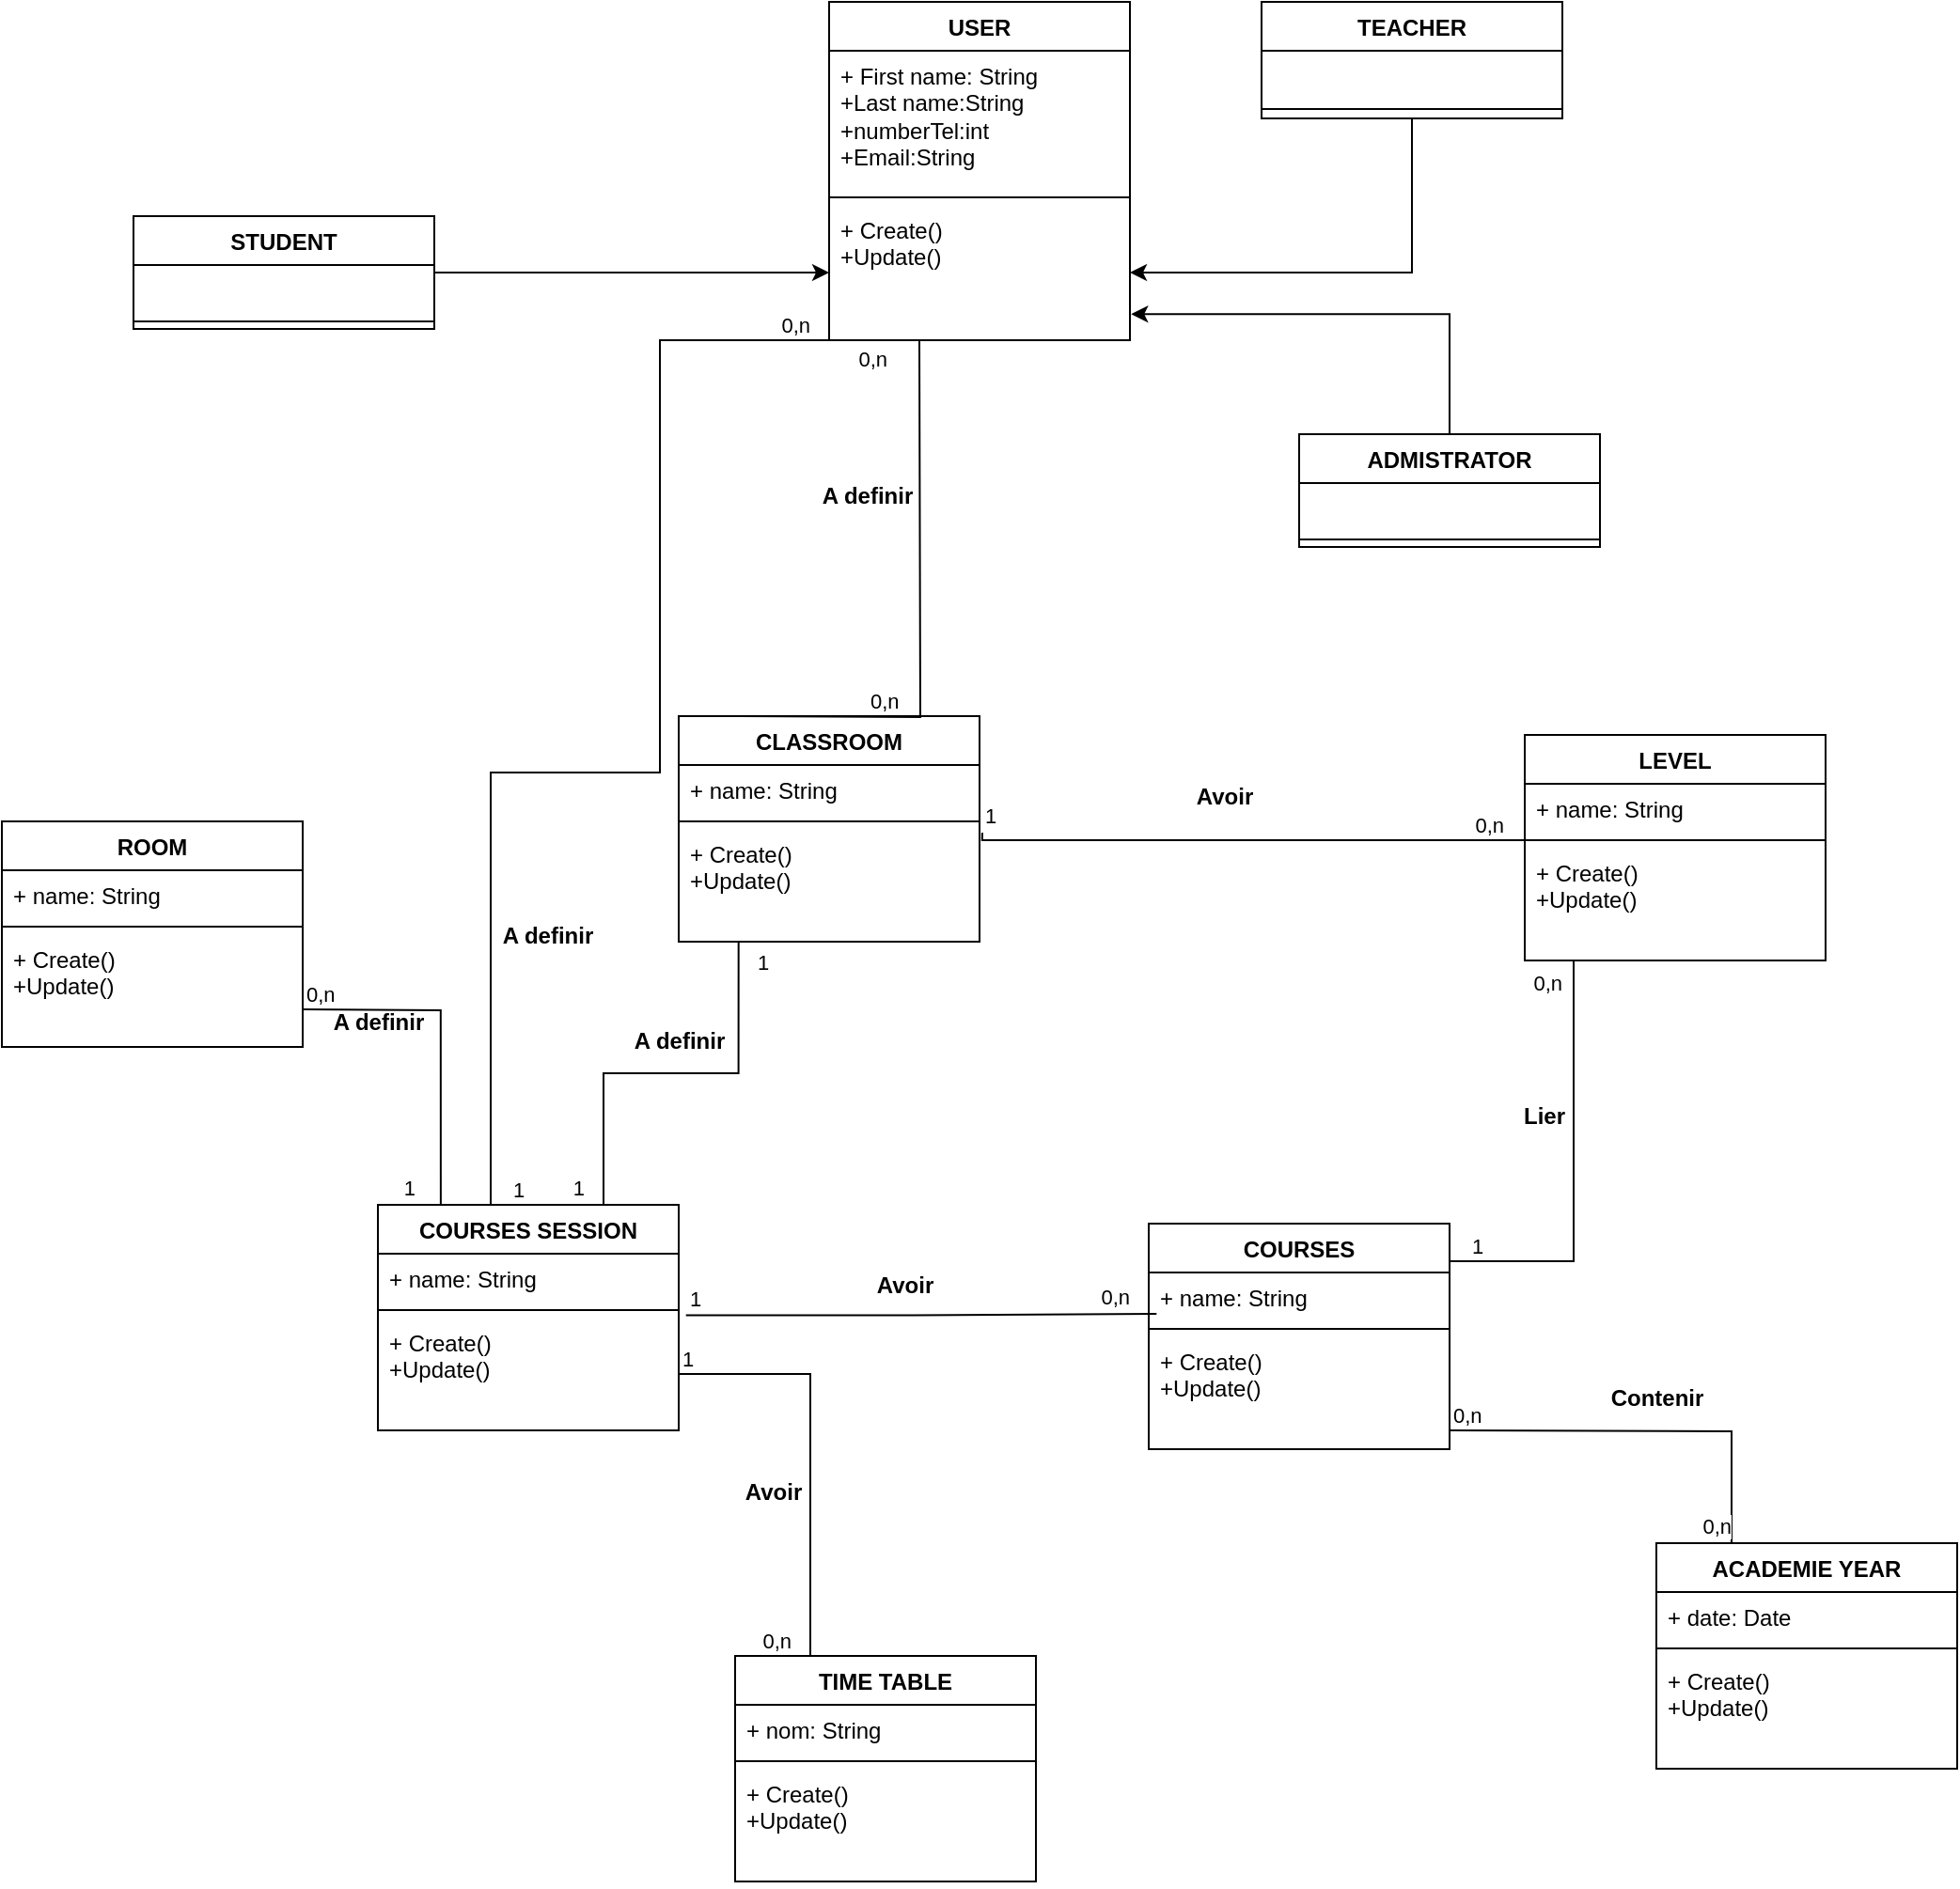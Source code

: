 <mxfile version="24.7.17">
  <diagram name="Page-1" id="KRjhpnWxl2KcXfI8E4p7">
    <mxGraphModel dx="1941" dy="822" grid="1" gridSize="10" guides="1" tooltips="1" connect="1" arrows="1" fold="1" page="1" pageScale="1" pageWidth="827" pageHeight="1169" math="0" shadow="0">
      <root>
        <mxCell id="0" />
        <mxCell id="1" parent="0" />
        <mxCell id="l9Mz849p4_vfrACw8KPh-40" value="USER" style="swimlane;fontStyle=1;align=center;verticalAlign=top;childLayout=stackLayout;horizontal=1;startSize=26;horizontalStack=0;resizeParent=1;resizeParentMax=0;resizeLast=0;collapsible=1;marginBottom=0;whiteSpace=wrap;html=1;" parent="1" vertex="1">
          <mxGeometry x="220" y="20" width="160" height="180" as="geometry">
            <mxRectangle x="40" y="30" width="120" height="30" as="alternateBounds" />
          </mxGeometry>
        </mxCell>
        <mxCell id="l9Mz849p4_vfrACw8KPh-41" value="+ First name: String&lt;div&gt;+Last name:String&lt;/div&gt;&lt;div&gt;+numberTel:int&lt;/div&gt;&lt;div&gt;+Email:String&lt;br&gt;&lt;div&gt;&lt;br&gt;&lt;/div&gt;&lt;/div&gt;" style="text;strokeColor=none;fillColor=none;align=left;verticalAlign=top;spacingLeft=4;spacingRight=4;overflow=hidden;rotatable=0;points=[[0,0.5],[1,0.5]];portConstraint=eastwest;whiteSpace=wrap;html=1;" parent="l9Mz849p4_vfrACw8KPh-40" vertex="1">
          <mxGeometry y="26" width="160" height="74" as="geometry" />
        </mxCell>
        <mxCell id="l9Mz849p4_vfrACw8KPh-42" value="" style="line;strokeWidth=1;fillColor=none;align=left;verticalAlign=middle;spacingTop=-1;spacingLeft=3;spacingRight=3;rotatable=0;labelPosition=right;points=[];portConstraint=eastwest;strokeColor=inherit;" parent="l9Mz849p4_vfrACw8KPh-40" vertex="1">
          <mxGeometry y="100" width="160" height="8" as="geometry" />
        </mxCell>
        <mxCell id="l9Mz849p4_vfrACw8KPh-43" value="&lt;div&gt;&lt;div&gt;+ Create()&lt;div&gt;+Update()&lt;/div&gt;&lt;div&gt;&lt;br&gt;&lt;div&gt;&lt;br&gt;&lt;/div&gt;&lt;/div&gt;&lt;/div&gt;&lt;/div&gt;" style="text;strokeColor=none;fillColor=none;align=left;verticalAlign=top;spacingLeft=4;spacingRight=4;overflow=hidden;rotatable=0;points=[[0,0.5],[1,0.5]];portConstraint=eastwest;whiteSpace=wrap;html=1;" parent="l9Mz849p4_vfrACw8KPh-40" vertex="1">
          <mxGeometry y="108" width="160" height="72" as="geometry" />
        </mxCell>
        <mxCell id="l9Mz849p4_vfrACw8KPh-44" value="CLASSROOM" style="swimlane;fontStyle=1;align=center;verticalAlign=top;childLayout=stackLayout;horizontal=1;startSize=26;horizontalStack=0;resizeParent=1;resizeParentMax=0;resizeLast=0;collapsible=1;marginBottom=0;whiteSpace=wrap;html=1;" parent="1" vertex="1">
          <mxGeometry x="140" y="400" width="160" height="120" as="geometry" />
        </mxCell>
        <mxCell id="l9Mz849p4_vfrACw8KPh-45" value="+ name: String" style="text;strokeColor=none;fillColor=none;align=left;verticalAlign=top;spacingLeft=4;spacingRight=4;overflow=hidden;rotatable=0;points=[[0,0.5],[1,0.5]];portConstraint=eastwest;whiteSpace=wrap;html=1;" parent="l9Mz849p4_vfrACw8KPh-44" vertex="1">
          <mxGeometry y="26" width="160" height="26" as="geometry" />
        </mxCell>
        <mxCell id="l9Mz849p4_vfrACw8KPh-46" value="" style="line;strokeWidth=1;fillColor=none;align=left;verticalAlign=middle;spacingTop=-1;spacingLeft=3;spacingRight=3;rotatable=0;labelPosition=right;points=[];portConstraint=eastwest;strokeColor=inherit;" parent="l9Mz849p4_vfrACw8KPh-44" vertex="1">
          <mxGeometry y="52" width="160" height="8" as="geometry" />
        </mxCell>
        <mxCell id="l9Mz849p4_vfrACw8KPh-47" value="&lt;div&gt;&lt;div&gt;+ Create()&lt;div&gt;+Update()&lt;/div&gt;&lt;div&gt;&lt;br&gt;&lt;div&gt;&lt;br&gt;&lt;/div&gt;&lt;/div&gt;&lt;/div&gt;&lt;/div&gt;" style="text;strokeColor=none;fillColor=none;align=left;verticalAlign=top;spacingLeft=4;spacingRight=4;overflow=hidden;rotatable=0;points=[[0,0.5],[1,0.5]];portConstraint=eastwest;whiteSpace=wrap;html=1;" parent="l9Mz849p4_vfrACw8KPh-44" vertex="1">
          <mxGeometry y="60" width="160" height="60" as="geometry" />
        </mxCell>
        <mxCell id="l9Mz849p4_vfrACw8KPh-67" style="edgeStyle=orthogonalEdgeStyle;rounded=0;orthogonalLoop=1;jettySize=auto;html=1;entryX=1;entryY=0.5;entryDx=0;entryDy=0;" parent="1" source="l9Mz849p4_vfrACw8KPh-58" target="l9Mz849p4_vfrACw8KPh-43" edge="1">
          <mxGeometry relative="1" as="geometry" />
        </mxCell>
        <mxCell id="l9Mz849p4_vfrACw8KPh-58" value="TEACHER" style="swimlane;fontStyle=1;align=center;verticalAlign=top;childLayout=stackLayout;horizontal=1;startSize=26;horizontalStack=0;resizeParent=1;resizeParentMax=0;resizeLast=0;collapsible=1;marginBottom=0;whiteSpace=wrap;html=1;" parent="1" vertex="1">
          <mxGeometry x="450" y="20" width="160" height="62" as="geometry" />
        </mxCell>
        <mxCell id="l9Mz849p4_vfrACw8KPh-59" value="&lt;div&gt;&lt;br&gt;&lt;/div&gt;&lt;div&gt;&lt;br&gt;&lt;/div&gt;" style="text;strokeColor=none;fillColor=none;align=left;verticalAlign=top;spacingLeft=4;spacingRight=4;overflow=hidden;rotatable=0;points=[[0,0.5],[1,0.5]];portConstraint=eastwest;whiteSpace=wrap;html=1;" parent="l9Mz849p4_vfrACw8KPh-58" vertex="1">
          <mxGeometry y="26" width="160" height="26" as="geometry" />
        </mxCell>
        <mxCell id="l9Mz849p4_vfrACw8KPh-60" value="" style="line;strokeWidth=1;fillColor=none;align=left;verticalAlign=middle;spacingTop=-1;spacingLeft=3;spacingRight=3;rotatable=0;labelPosition=right;points=[];portConstraint=eastwest;strokeColor=inherit;" parent="l9Mz849p4_vfrACw8KPh-58" vertex="1">
          <mxGeometry y="52" width="160" height="10" as="geometry" />
        </mxCell>
        <mxCell id="l9Mz849p4_vfrACw8KPh-68" style="edgeStyle=orthogonalEdgeStyle;rounded=0;orthogonalLoop=1;jettySize=auto;html=1;entryX=0;entryY=0.5;entryDx=0;entryDy=0;" parent="1" source="l9Mz849p4_vfrACw8KPh-63" target="l9Mz849p4_vfrACw8KPh-43" edge="1">
          <mxGeometry relative="1" as="geometry" />
        </mxCell>
        <mxCell id="l9Mz849p4_vfrACw8KPh-63" value="STUDENT" style="swimlane;fontStyle=1;align=center;verticalAlign=top;childLayout=stackLayout;horizontal=1;startSize=26;horizontalStack=0;resizeParent=1;resizeParentMax=0;resizeLast=0;collapsible=1;marginBottom=0;whiteSpace=wrap;html=1;" parent="1" vertex="1">
          <mxGeometry x="-150" y="134" width="160" height="60" as="geometry" />
        </mxCell>
        <mxCell id="l9Mz849p4_vfrACw8KPh-64" value="&lt;div&gt;&lt;br&gt;&lt;/div&gt;&lt;div&gt;&lt;br&gt;&lt;/div&gt;" style="text;strokeColor=none;fillColor=none;align=left;verticalAlign=top;spacingLeft=4;spacingRight=4;overflow=hidden;rotatable=0;points=[[0,0.5],[1,0.5]];portConstraint=eastwest;whiteSpace=wrap;html=1;" parent="l9Mz849p4_vfrACw8KPh-63" vertex="1">
          <mxGeometry y="26" width="160" height="26" as="geometry" />
        </mxCell>
        <mxCell id="l9Mz849p4_vfrACw8KPh-65" value="" style="line;strokeWidth=1;fillColor=none;align=left;verticalAlign=middle;spacingTop=-1;spacingLeft=3;spacingRight=3;rotatable=0;labelPosition=right;points=[];portConstraint=eastwest;strokeColor=inherit;" parent="l9Mz849p4_vfrACw8KPh-63" vertex="1">
          <mxGeometry y="52" width="160" height="8" as="geometry" />
        </mxCell>
        <mxCell id="l9Mz849p4_vfrACw8KPh-77" value="LEVEL" style="swimlane;fontStyle=1;align=center;verticalAlign=top;childLayout=stackLayout;horizontal=1;startSize=26;horizontalStack=0;resizeParent=1;resizeParentMax=0;resizeLast=0;collapsible=1;marginBottom=0;whiteSpace=wrap;html=1;" parent="1" vertex="1">
          <mxGeometry x="590" y="410" width="160" height="120" as="geometry" />
        </mxCell>
        <mxCell id="l9Mz849p4_vfrACw8KPh-78" value="+ name: String" style="text;strokeColor=none;fillColor=none;align=left;verticalAlign=top;spacingLeft=4;spacingRight=4;overflow=hidden;rotatable=0;points=[[0,0.5],[1,0.5]];portConstraint=eastwest;whiteSpace=wrap;html=1;" parent="l9Mz849p4_vfrACw8KPh-77" vertex="1">
          <mxGeometry y="26" width="160" height="26" as="geometry" />
        </mxCell>
        <mxCell id="l9Mz849p4_vfrACw8KPh-79" value="" style="line;strokeWidth=1;fillColor=none;align=left;verticalAlign=middle;spacingTop=-1;spacingLeft=3;spacingRight=3;rotatable=0;labelPosition=right;points=[];portConstraint=eastwest;strokeColor=inherit;" parent="l9Mz849p4_vfrACw8KPh-77" vertex="1">
          <mxGeometry y="52" width="160" height="8" as="geometry" />
        </mxCell>
        <mxCell id="l9Mz849p4_vfrACw8KPh-80" value="&lt;div&gt;&lt;div&gt;+ Create()&lt;div&gt;+Update()&lt;/div&gt;&lt;div&gt;&lt;br&gt;&lt;div&gt;&lt;br&gt;&lt;/div&gt;&lt;/div&gt;&lt;/div&gt;&lt;/div&gt;" style="text;strokeColor=none;fillColor=none;align=left;verticalAlign=top;spacingLeft=4;spacingRight=4;overflow=hidden;rotatable=0;points=[[0,0.5],[1,0.5]];portConstraint=eastwest;whiteSpace=wrap;html=1;" parent="l9Mz849p4_vfrACw8KPh-77" vertex="1">
          <mxGeometry y="60" width="160" height="60" as="geometry" />
        </mxCell>
        <mxCell id="l9Mz849p4_vfrACw8KPh-81" value="" style="endArrow=none;html=1;edgeStyle=orthogonalEdgeStyle;rounded=0;exitX=1.009;exitY=0.033;exitDx=0;exitDy=0;exitPerimeter=0;" parent="1" source="l9Mz849p4_vfrACw8KPh-47" edge="1" target="l9Mz849p4_vfrACw8KPh-79">
          <mxGeometry relative="1" as="geometry">
            <mxPoint x="390" y="460" as="sourcePoint" />
            <mxPoint x="590" y="460" as="targetPoint" />
            <Array as="points">
              <mxPoint x="301" y="466" />
            </Array>
          </mxGeometry>
        </mxCell>
        <mxCell id="l9Mz849p4_vfrACw8KPh-82" value="1" style="edgeLabel;resizable=0;html=1;align=left;verticalAlign=bottom;" parent="l9Mz849p4_vfrACw8KPh-81" connectable="0" vertex="1">
          <mxGeometry x="-1" relative="1" as="geometry" />
        </mxCell>
        <mxCell id="l9Mz849p4_vfrACw8KPh-83" value="0,n" style="edgeLabel;resizable=0;html=1;align=right;verticalAlign=bottom;" parent="l9Mz849p4_vfrACw8KPh-81" connectable="0" vertex="1">
          <mxGeometry x="1" relative="1" as="geometry">
            <mxPoint x="-10" as="offset" />
          </mxGeometry>
        </mxCell>
        <mxCell id="l9Mz849p4_vfrACw8KPh-89" value="Avoir" style="text;align=center;fontStyle=1;verticalAlign=middle;spacingLeft=3;spacingRight=3;strokeColor=none;rotatable=0;points=[[0,0.5],[1,0.5]];portConstraint=eastwest;html=1;" parent="1" vertex="1">
          <mxGeometry x="390" y="430" width="80" height="26" as="geometry" />
        </mxCell>
        <mxCell id="l9Mz849p4_vfrACw8KPh-90" value="COURSES" style="swimlane;fontStyle=1;align=center;verticalAlign=top;childLayout=stackLayout;horizontal=1;startSize=26;horizontalStack=0;resizeParent=1;resizeParentMax=0;resizeLast=0;collapsible=1;marginBottom=0;whiteSpace=wrap;html=1;" parent="1" vertex="1">
          <mxGeometry x="390" y="670" width="160" height="120" as="geometry" />
        </mxCell>
        <mxCell id="l9Mz849p4_vfrACw8KPh-91" value="+ name: String" style="text;strokeColor=none;fillColor=none;align=left;verticalAlign=top;spacingLeft=4;spacingRight=4;overflow=hidden;rotatable=0;points=[[0,0.5],[1,0.5]];portConstraint=eastwest;whiteSpace=wrap;html=1;" parent="l9Mz849p4_vfrACw8KPh-90" vertex="1">
          <mxGeometry y="26" width="160" height="26" as="geometry" />
        </mxCell>
        <mxCell id="l9Mz849p4_vfrACw8KPh-92" value="" style="line;strokeWidth=1;fillColor=none;align=left;verticalAlign=middle;spacingTop=-1;spacingLeft=3;spacingRight=3;rotatable=0;labelPosition=right;points=[];portConstraint=eastwest;strokeColor=inherit;" parent="l9Mz849p4_vfrACw8KPh-90" vertex="1">
          <mxGeometry y="52" width="160" height="8" as="geometry" />
        </mxCell>
        <mxCell id="l9Mz849p4_vfrACw8KPh-93" value="&lt;div&gt;&lt;div&gt;+ Create()&lt;div&gt;+Update()&lt;/div&gt;&lt;div&gt;&lt;br&gt;&lt;div&gt;&lt;br&gt;&lt;/div&gt;&lt;/div&gt;&lt;/div&gt;&lt;/div&gt;" style="text;strokeColor=none;fillColor=none;align=left;verticalAlign=top;spacingLeft=4;spacingRight=4;overflow=hidden;rotatable=0;points=[[0,0.5],[1,0.5]];portConstraint=eastwest;whiteSpace=wrap;html=1;" parent="l9Mz849p4_vfrACw8KPh-90" vertex="1">
          <mxGeometry y="60" width="160" height="60" as="geometry" />
        </mxCell>
        <mxCell id="l9Mz849p4_vfrACw8KPh-94" value="" style="endArrow=none;html=1;edgeStyle=orthogonalEdgeStyle;rounded=0;exitX=1;exitY=0.5;exitDx=0;exitDy=0;" parent="1" source="l9Mz849p4_vfrACw8KPh-91" edge="1">
          <mxGeometry relative="1" as="geometry">
            <mxPoint x="590" y="711" as="sourcePoint" />
            <mxPoint x="600" y="530" as="targetPoint" />
            <Array as="points">
              <mxPoint x="550" y="690" />
              <mxPoint x="616" y="690" />
              <mxPoint x="616" y="530" />
            </Array>
          </mxGeometry>
        </mxCell>
        <mxCell id="l9Mz849p4_vfrACw8KPh-95" value="1" style="edgeLabel;resizable=0;html=1;align=left;verticalAlign=bottom;" parent="l9Mz849p4_vfrACw8KPh-94" connectable="0" vertex="1">
          <mxGeometry x="-1" relative="1" as="geometry">
            <mxPoint x="10" y="-19" as="offset" />
          </mxGeometry>
        </mxCell>
        <mxCell id="l9Mz849p4_vfrACw8KPh-96" value="0,n" style="edgeLabel;resizable=0;html=1;align=right;verticalAlign=bottom;" parent="l9Mz849p4_vfrACw8KPh-94" connectable="0" vertex="1">
          <mxGeometry x="1" relative="1" as="geometry">
            <mxPoint x="10" y="20" as="offset" />
          </mxGeometry>
        </mxCell>
        <mxCell id="l9Mz849p4_vfrACw8KPh-97" value="Lier" style="text;align=center;fontStyle=1;verticalAlign=middle;spacingLeft=3;spacingRight=3;strokeColor=none;rotatable=0;points=[[0,0.5],[1,0.5]];portConstraint=eastwest;html=1;" parent="1" vertex="1">
          <mxGeometry x="560" y="600" width="80" height="26" as="geometry" />
        </mxCell>
        <mxCell id="l9Mz849p4_vfrACw8KPh-98" value="ACADEMIE YEAR" style="swimlane;fontStyle=1;align=center;verticalAlign=top;childLayout=stackLayout;horizontal=1;startSize=26;horizontalStack=0;resizeParent=1;resizeParentMax=0;resizeLast=0;collapsible=1;marginBottom=0;whiteSpace=wrap;html=1;" parent="1" vertex="1">
          <mxGeometry x="660" y="840" width="160" height="120" as="geometry" />
        </mxCell>
        <mxCell id="l9Mz849p4_vfrACw8KPh-99" value="+ date: Date" style="text;strokeColor=none;fillColor=none;align=left;verticalAlign=top;spacingLeft=4;spacingRight=4;overflow=hidden;rotatable=0;points=[[0,0.5],[1,0.5]];portConstraint=eastwest;whiteSpace=wrap;html=1;" parent="l9Mz849p4_vfrACw8KPh-98" vertex="1">
          <mxGeometry y="26" width="160" height="26" as="geometry" />
        </mxCell>
        <mxCell id="l9Mz849p4_vfrACw8KPh-100" value="" style="line;strokeWidth=1;fillColor=none;align=left;verticalAlign=middle;spacingTop=-1;spacingLeft=3;spacingRight=3;rotatable=0;labelPosition=right;points=[];portConstraint=eastwest;strokeColor=inherit;" parent="l9Mz849p4_vfrACw8KPh-98" vertex="1">
          <mxGeometry y="52" width="160" height="8" as="geometry" />
        </mxCell>
        <mxCell id="l9Mz849p4_vfrACw8KPh-101" value="&lt;div&gt;&lt;div&gt;+ Create()&lt;div&gt;+Update()&lt;/div&gt;&lt;div&gt;&lt;br&gt;&lt;div&gt;&lt;br&gt;&lt;/div&gt;&lt;/div&gt;&lt;/div&gt;&lt;/div&gt;" style="text;strokeColor=none;fillColor=none;align=left;verticalAlign=top;spacingLeft=4;spacingRight=4;overflow=hidden;rotatable=0;points=[[0,0.5],[1,0.5]];portConstraint=eastwest;whiteSpace=wrap;html=1;" parent="l9Mz849p4_vfrACw8KPh-98" vertex="1">
          <mxGeometry y="60" width="160" height="60" as="geometry" />
        </mxCell>
        <mxCell id="l9Mz849p4_vfrACw8KPh-102" value="" style="endArrow=none;html=1;edgeStyle=orthogonalEdgeStyle;rounded=0;entryX=0.25;entryY=0;entryDx=0;entryDy=0;" parent="1" target="l9Mz849p4_vfrACw8KPh-98" edge="1">
          <mxGeometry relative="1" as="geometry">
            <mxPoint x="550" y="780" as="sourcePoint" />
            <mxPoint x="710" y="780" as="targetPoint" />
          </mxGeometry>
        </mxCell>
        <mxCell id="l9Mz849p4_vfrACw8KPh-103" value="0,n" style="edgeLabel;resizable=0;html=1;align=left;verticalAlign=bottom;" parent="l9Mz849p4_vfrACw8KPh-102" connectable="0" vertex="1">
          <mxGeometry x="-1" relative="1" as="geometry" />
        </mxCell>
        <mxCell id="l9Mz849p4_vfrACw8KPh-104" value="0,n" style="edgeLabel;resizable=0;html=1;align=right;verticalAlign=bottom;" parent="l9Mz849p4_vfrACw8KPh-102" connectable="0" vertex="1">
          <mxGeometry x="1" relative="1" as="geometry" />
        </mxCell>
        <mxCell id="l9Mz849p4_vfrACw8KPh-105" value="Contenir" style="text;align=center;fontStyle=1;verticalAlign=middle;spacingLeft=3;spacingRight=3;strokeColor=none;rotatable=0;points=[[0,0.5],[1,0.5]];portConstraint=eastwest;html=1;" parent="1" vertex="1">
          <mxGeometry x="620" y="750" width="80" height="26" as="geometry" />
        </mxCell>
        <mxCell id="l9Mz849p4_vfrACw8KPh-106" value="TIME TABLE" style="swimlane;fontStyle=1;align=center;verticalAlign=top;childLayout=stackLayout;horizontal=1;startSize=26;horizontalStack=0;resizeParent=1;resizeParentMax=0;resizeLast=0;collapsible=1;marginBottom=0;whiteSpace=wrap;html=1;" parent="1" vertex="1">
          <mxGeometry x="170" y="900" width="160" height="120" as="geometry" />
        </mxCell>
        <mxCell id="l9Mz849p4_vfrACw8KPh-107" value="+ nom: String&lt;div&gt;&lt;br&gt;&lt;/div&gt;&lt;div&gt;&lt;br&gt;&lt;/div&gt;" style="text;strokeColor=none;fillColor=none;align=left;verticalAlign=top;spacingLeft=4;spacingRight=4;overflow=hidden;rotatable=0;points=[[0,0.5],[1,0.5]];portConstraint=eastwest;whiteSpace=wrap;html=1;" parent="l9Mz849p4_vfrACw8KPh-106" vertex="1">
          <mxGeometry y="26" width="160" height="26" as="geometry" />
        </mxCell>
        <mxCell id="l9Mz849p4_vfrACw8KPh-108" value="" style="line;strokeWidth=1;fillColor=none;align=left;verticalAlign=middle;spacingTop=-1;spacingLeft=3;spacingRight=3;rotatable=0;labelPosition=right;points=[];portConstraint=eastwest;strokeColor=inherit;" parent="l9Mz849p4_vfrACw8KPh-106" vertex="1">
          <mxGeometry y="52" width="160" height="8" as="geometry" />
        </mxCell>
        <mxCell id="l9Mz849p4_vfrACw8KPh-109" value="&lt;div&gt;&lt;div&gt;+ Create()&lt;div&gt;+Update()&lt;/div&gt;&lt;div&gt;&lt;br&gt;&lt;div&gt;&lt;br&gt;&lt;/div&gt;&lt;/div&gt;&lt;/div&gt;&lt;/div&gt;" style="text;strokeColor=none;fillColor=none;align=left;verticalAlign=top;spacingLeft=4;spacingRight=4;overflow=hidden;rotatable=0;points=[[0,0.5],[1,0.5]];portConstraint=eastwest;whiteSpace=wrap;html=1;" parent="l9Mz849p4_vfrACw8KPh-106" vertex="1">
          <mxGeometry y="60" width="160" height="60" as="geometry" />
        </mxCell>
        <mxCell id="l9Mz849p4_vfrACw8KPh-110" value="ROOM" style="swimlane;fontStyle=1;align=center;verticalAlign=top;childLayout=stackLayout;horizontal=1;startSize=26;horizontalStack=0;resizeParent=1;resizeParentMax=0;resizeLast=0;collapsible=1;marginBottom=0;whiteSpace=wrap;html=1;" parent="1" vertex="1">
          <mxGeometry x="-220" y="456" width="160" height="120" as="geometry" />
        </mxCell>
        <mxCell id="l9Mz849p4_vfrACw8KPh-111" value="+ name: String" style="text;strokeColor=none;fillColor=none;align=left;verticalAlign=top;spacingLeft=4;spacingRight=4;overflow=hidden;rotatable=0;points=[[0,0.5],[1,0.5]];portConstraint=eastwest;whiteSpace=wrap;html=1;" parent="l9Mz849p4_vfrACw8KPh-110" vertex="1">
          <mxGeometry y="26" width="160" height="26" as="geometry" />
        </mxCell>
        <mxCell id="l9Mz849p4_vfrACw8KPh-112" value="" style="line;strokeWidth=1;fillColor=none;align=left;verticalAlign=middle;spacingTop=-1;spacingLeft=3;spacingRight=3;rotatable=0;labelPosition=right;points=[];portConstraint=eastwest;strokeColor=inherit;" parent="l9Mz849p4_vfrACw8KPh-110" vertex="1">
          <mxGeometry y="52" width="160" height="8" as="geometry" />
        </mxCell>
        <mxCell id="l9Mz849p4_vfrACw8KPh-113" value="&lt;div&gt;&lt;div&gt;+ Create()&lt;div&gt;+Update()&lt;/div&gt;&lt;div&gt;&lt;br&gt;&lt;div&gt;&lt;br&gt;&lt;/div&gt;&lt;/div&gt;&lt;/div&gt;&lt;/div&gt;" style="text;strokeColor=none;fillColor=none;align=left;verticalAlign=top;spacingLeft=4;spacingRight=4;overflow=hidden;rotatable=0;points=[[0,0.5],[1,0.5]];portConstraint=eastwest;whiteSpace=wrap;html=1;" parent="l9Mz849p4_vfrACw8KPh-110" vertex="1">
          <mxGeometry y="60" width="160" height="60" as="geometry" />
        </mxCell>
        <mxCell id="l9Mz849p4_vfrACw8KPh-114" value="COURSES SESSION" style="swimlane;fontStyle=1;align=center;verticalAlign=top;childLayout=stackLayout;horizontal=1;startSize=26;horizontalStack=0;resizeParent=1;resizeParentMax=0;resizeLast=0;collapsible=1;marginBottom=0;whiteSpace=wrap;html=1;" parent="1" vertex="1">
          <mxGeometry x="-20" y="660" width="160" height="120" as="geometry" />
        </mxCell>
        <mxCell id="l9Mz849p4_vfrACw8KPh-115" value="+ name: String" style="text;strokeColor=none;fillColor=none;align=left;verticalAlign=top;spacingLeft=4;spacingRight=4;overflow=hidden;rotatable=0;points=[[0,0.5],[1,0.5]];portConstraint=eastwest;whiteSpace=wrap;html=1;" parent="l9Mz849p4_vfrACw8KPh-114" vertex="1">
          <mxGeometry y="26" width="160" height="26" as="geometry" />
        </mxCell>
        <mxCell id="l9Mz849p4_vfrACw8KPh-116" value="" style="line;strokeWidth=1;fillColor=none;align=left;verticalAlign=middle;spacingTop=-1;spacingLeft=3;spacingRight=3;rotatable=0;labelPosition=right;points=[];portConstraint=eastwest;strokeColor=inherit;" parent="l9Mz849p4_vfrACw8KPh-114" vertex="1">
          <mxGeometry y="52" width="160" height="8" as="geometry" />
        </mxCell>
        <mxCell id="l9Mz849p4_vfrACw8KPh-117" value="&lt;div&gt;&lt;div&gt;+ Create()&lt;div&gt;+Update()&lt;/div&gt;&lt;div&gt;&lt;br&gt;&lt;div&gt;&lt;br&gt;&lt;/div&gt;&lt;/div&gt;&lt;/div&gt;&lt;/div&gt;" style="text;strokeColor=none;fillColor=none;align=left;verticalAlign=top;spacingLeft=4;spacingRight=4;overflow=hidden;rotatable=0;points=[[0,0.5],[1,0.5]];portConstraint=eastwest;whiteSpace=wrap;html=1;" parent="l9Mz849p4_vfrACw8KPh-114" vertex="1">
          <mxGeometry y="60" width="160" height="60" as="geometry" />
        </mxCell>
        <mxCell id="l9Mz849p4_vfrACw8KPh-122" style="edgeStyle=orthogonalEdgeStyle;rounded=0;orthogonalLoop=1;jettySize=auto;html=1;entryX=1.004;entryY=0.807;entryDx=0;entryDy=0;entryPerimeter=0;" parent="1" source="l9Mz849p4_vfrACw8KPh-118" target="l9Mz849p4_vfrACw8KPh-43" edge="1">
          <mxGeometry relative="1" as="geometry">
            <mxPoint x="290" y="180" as="targetPoint" />
          </mxGeometry>
        </mxCell>
        <mxCell id="l9Mz849p4_vfrACw8KPh-118" value="ADMISTRATOR" style="swimlane;fontStyle=1;align=center;verticalAlign=top;childLayout=stackLayout;horizontal=1;startSize=26;horizontalStack=0;resizeParent=1;resizeParentMax=0;resizeLast=0;collapsible=1;marginBottom=0;whiteSpace=wrap;html=1;" parent="1" vertex="1">
          <mxGeometry x="470" y="250" width="160" height="60" as="geometry" />
        </mxCell>
        <mxCell id="l9Mz849p4_vfrACw8KPh-119" value="&lt;div&gt;&lt;br&gt;&lt;/div&gt;&lt;div&gt;&lt;br&gt;&lt;/div&gt;" style="text;strokeColor=none;fillColor=none;align=left;verticalAlign=top;spacingLeft=4;spacingRight=4;overflow=hidden;rotatable=0;points=[[0,0.5],[1,0.5]];portConstraint=eastwest;whiteSpace=wrap;html=1;" parent="l9Mz849p4_vfrACw8KPh-118" vertex="1">
          <mxGeometry y="26" width="160" height="26" as="geometry" />
        </mxCell>
        <mxCell id="l9Mz849p4_vfrACw8KPh-120" value="" style="line;strokeWidth=1;fillColor=none;align=left;verticalAlign=middle;spacingTop=-1;spacingLeft=3;spacingRight=3;rotatable=0;labelPosition=right;points=[];portConstraint=eastwest;strokeColor=inherit;" parent="l9Mz849p4_vfrACw8KPh-118" vertex="1">
          <mxGeometry y="52" width="160" height="8" as="geometry" />
        </mxCell>
        <mxCell id="l9Mz849p4_vfrACw8KPh-144" value="" style="endArrow=none;html=1;edgeStyle=orthogonalEdgeStyle;rounded=0;exitX=0.25;exitY=0;exitDx=0;exitDy=0;" parent="1" edge="1">
          <mxGeometry relative="1" as="geometry">
            <mxPoint x="172.08" y="400" as="sourcePoint" />
            <mxPoint x="268" y="200" as="targetPoint" />
          </mxGeometry>
        </mxCell>
        <mxCell id="l9Mz849p4_vfrACw8KPh-145" value="0,n" style="edgeLabel;resizable=0;html=1;align=left;verticalAlign=bottom;" parent="l9Mz849p4_vfrACw8KPh-144" connectable="0" vertex="1">
          <mxGeometry x="-1" relative="1" as="geometry">
            <mxPoint x="68" as="offset" />
          </mxGeometry>
        </mxCell>
        <mxCell id="l9Mz849p4_vfrACw8KPh-146" value="0,n" style="edgeLabel;resizable=0;html=1;align=right;verticalAlign=bottom;" parent="l9Mz849p4_vfrACw8KPh-144" connectable="0" vertex="1">
          <mxGeometry x="1" relative="1" as="geometry">
            <mxPoint x="-16" y="19" as="offset" />
          </mxGeometry>
        </mxCell>
        <mxCell id="l9Mz849p4_vfrACw8KPh-147" value="" style="endArrow=none;html=1;edgeStyle=orthogonalEdgeStyle;rounded=0;entryX=0.25;entryY=0;entryDx=0;entryDy=0;" parent="1" source="l9Mz849p4_vfrACw8KPh-117" target="l9Mz849p4_vfrACw8KPh-106" edge="1">
          <mxGeometry relative="1" as="geometry">
            <mxPoint x="50" y="850" as="sourcePoint" />
            <mxPoint x="210" y="890" as="targetPoint" />
          </mxGeometry>
        </mxCell>
        <mxCell id="l9Mz849p4_vfrACw8KPh-148" value="1" style="edgeLabel;resizable=0;html=1;align=left;verticalAlign=bottom;" parent="l9Mz849p4_vfrACw8KPh-147" connectable="0" vertex="1">
          <mxGeometry x="-1" relative="1" as="geometry" />
        </mxCell>
        <mxCell id="l9Mz849p4_vfrACw8KPh-149" value="0,n" style="edgeLabel;resizable=0;html=1;align=right;verticalAlign=bottom;" parent="l9Mz849p4_vfrACw8KPh-147" connectable="0" vertex="1">
          <mxGeometry x="1" relative="1" as="geometry">
            <mxPoint x="-10" as="offset" />
          </mxGeometry>
        </mxCell>
        <mxCell id="l9Mz849p4_vfrACw8KPh-150" value="" style="endArrow=none;html=1;edgeStyle=orthogonalEdgeStyle;rounded=0;entryX=0.026;entryY=0.846;entryDx=0;entryDy=0;entryPerimeter=0;exitX=1.024;exitY=-0.02;exitDx=0;exitDy=0;exitPerimeter=0;" parent="1" source="l9Mz849p4_vfrACw8KPh-117" target="l9Mz849p4_vfrACw8KPh-91" edge="1">
          <mxGeometry relative="1" as="geometry">
            <mxPoint x="220" y="719.5" as="sourcePoint" />
            <mxPoint x="380" y="719.5" as="targetPoint" />
          </mxGeometry>
        </mxCell>
        <mxCell id="l9Mz849p4_vfrACw8KPh-151" value="1" style="edgeLabel;resizable=0;html=1;align=left;verticalAlign=bottom;" parent="l9Mz849p4_vfrACw8KPh-150" connectable="0" vertex="1">
          <mxGeometry x="-1" relative="1" as="geometry" />
        </mxCell>
        <mxCell id="l9Mz849p4_vfrACw8KPh-152" value="0,n" style="edgeLabel;resizable=0;html=1;align=right;verticalAlign=bottom;" parent="l9Mz849p4_vfrACw8KPh-150" connectable="0" vertex="1">
          <mxGeometry x="1" relative="1" as="geometry">
            <mxPoint x="-14" as="offset" />
          </mxGeometry>
        </mxCell>
        <mxCell id="l9Mz849p4_vfrACw8KPh-153" value="" style="endArrow=none;html=1;edgeStyle=orthogonalEdgeStyle;rounded=0;entryX=0.209;entryY=-0.003;entryDx=0;entryDy=0;entryPerimeter=0;" parent="1" target="l9Mz849p4_vfrACw8KPh-114" edge="1">
          <mxGeometry relative="1" as="geometry">
            <mxPoint x="-60" y="556" as="sourcePoint" />
            <mxPoint x="10" y="650" as="targetPoint" />
          </mxGeometry>
        </mxCell>
        <mxCell id="l9Mz849p4_vfrACw8KPh-154" value="0,n" style="edgeLabel;resizable=0;html=1;align=left;verticalAlign=bottom;" parent="l9Mz849p4_vfrACw8KPh-153" connectable="0" vertex="1">
          <mxGeometry x="-1" relative="1" as="geometry" />
        </mxCell>
        <mxCell id="l9Mz849p4_vfrACw8KPh-155" value="1" style="edgeLabel;resizable=0;html=1;align=right;verticalAlign=bottom;" parent="l9Mz849p4_vfrACw8KPh-153" connectable="0" vertex="1">
          <mxGeometry x="1" relative="1" as="geometry">
            <mxPoint x="-13" as="offset" />
          </mxGeometry>
        </mxCell>
        <mxCell id="l9Mz849p4_vfrACw8KPh-156" value="" style="endArrow=none;html=1;edgeStyle=orthogonalEdgeStyle;rounded=0;exitX=0.199;exitY=0.993;exitDx=0;exitDy=0;exitPerimeter=0;entryX=0.75;entryY=0;entryDx=0;entryDy=0;" parent="1" source="l9Mz849p4_vfrACw8KPh-47" target="l9Mz849p4_vfrACw8KPh-114" edge="1">
          <mxGeometry relative="1" as="geometry">
            <mxPoint x="110" y="600" as="sourcePoint" />
            <mxPoint x="270" y="600" as="targetPoint" />
          </mxGeometry>
        </mxCell>
        <mxCell id="l9Mz849p4_vfrACw8KPh-157" value="1" style="edgeLabel;resizable=0;html=1;align=left;verticalAlign=bottom;" parent="l9Mz849p4_vfrACw8KPh-156" connectable="0" vertex="1">
          <mxGeometry x="-1" relative="1" as="geometry">
            <mxPoint x="8" y="20" as="offset" />
          </mxGeometry>
        </mxCell>
        <mxCell id="l9Mz849p4_vfrACw8KPh-158" value="1" style="edgeLabel;resizable=0;html=1;align=right;verticalAlign=bottom;" parent="l9Mz849p4_vfrACw8KPh-156" connectable="0" vertex="1">
          <mxGeometry x="1" relative="1" as="geometry">
            <mxPoint x="-10" as="offset" />
          </mxGeometry>
        </mxCell>
        <mxCell id="l9Mz849p4_vfrACw8KPh-159" value="" style="endArrow=none;html=1;edgeStyle=orthogonalEdgeStyle;rounded=0;entryX=0;entryY=1;entryDx=0;entryDy=0;entryPerimeter=0;exitX=0.375;exitY=0;exitDx=0;exitDy=0;exitPerimeter=0;" parent="1" source="l9Mz849p4_vfrACw8KPh-114" target="l9Mz849p4_vfrACw8KPh-43" edge="1">
          <mxGeometry relative="1" as="geometry">
            <mxPoint x="-30" y="480" as="sourcePoint" />
            <mxPoint x="130" y="270" as="targetPoint" />
            <Array as="points">
              <mxPoint x="40" y="430" />
              <mxPoint x="130" y="430" />
              <mxPoint x="130" y="200" />
            </Array>
          </mxGeometry>
        </mxCell>
        <mxCell id="l9Mz849p4_vfrACw8KPh-160" value="1" style="edgeLabel;resizable=0;html=1;align=left;verticalAlign=bottom;" parent="l9Mz849p4_vfrACw8KPh-159" connectable="0" vertex="1">
          <mxGeometry x="-1" relative="1" as="geometry">
            <mxPoint x="10" as="offset" />
          </mxGeometry>
        </mxCell>
        <mxCell id="l9Mz849p4_vfrACw8KPh-161" value="0,n" style="edgeLabel;resizable=0;html=1;align=right;verticalAlign=bottom;" parent="l9Mz849p4_vfrACw8KPh-159" connectable="0" vertex="1">
          <mxGeometry x="1" relative="1" as="geometry">
            <mxPoint x="-10" as="offset" />
          </mxGeometry>
        </mxCell>
        <mxCell id="l9Mz849p4_vfrACw8KPh-162" value="Avoir" style="text;align=center;fontStyle=1;verticalAlign=middle;spacingLeft=3;spacingRight=3;strokeColor=none;rotatable=0;points=[[0,0.5],[1,0.5]];portConstraint=eastwest;html=1;" parent="1" vertex="1">
          <mxGeometry x="150" y="800" width="80" height="26" as="geometry" />
        </mxCell>
        <mxCell id="l9Mz849p4_vfrACw8KPh-163" value="Avoir" style="text;align=center;fontStyle=1;verticalAlign=middle;spacingLeft=3;spacingRight=3;strokeColor=none;rotatable=0;points=[[0,0.5],[1,0.5]];portConstraint=eastwest;html=1;" parent="1" vertex="1">
          <mxGeometry x="220" y="690" width="80" height="26" as="geometry" />
        </mxCell>
        <mxCell id="l9Mz849p4_vfrACw8KPh-164" value="A definir" style="text;align=center;fontStyle=1;verticalAlign=middle;spacingLeft=3;spacingRight=3;strokeColor=none;rotatable=0;points=[[0,0.5],[1,0.5]];portConstraint=eastwest;html=1;" parent="1" vertex="1">
          <mxGeometry x="-60" y="550" width="80" height="26" as="geometry" />
        </mxCell>
        <mxCell id="l9Mz849p4_vfrACw8KPh-165" value="A definir" style="text;align=center;fontStyle=1;verticalAlign=middle;spacingLeft=3;spacingRight=3;strokeColor=none;rotatable=0;points=[[0,0.5],[1,0.5]];portConstraint=eastwest;html=1;" parent="1" vertex="1">
          <mxGeometry x="100" y="560" width="80" height="26" as="geometry" />
        </mxCell>
        <mxCell id="l9Mz849p4_vfrACw8KPh-166" value="A definir" style="text;align=center;fontStyle=1;verticalAlign=middle;spacingLeft=3;spacingRight=3;strokeColor=none;rotatable=0;points=[[0,0.5],[1,0.5]];portConstraint=eastwest;html=1;" parent="1" vertex="1">
          <mxGeometry x="30" y="504" width="80" height="26" as="geometry" />
        </mxCell>
        <mxCell id="l9Mz849p4_vfrACw8KPh-167" value="A definir" style="text;align=center;fontStyle=1;verticalAlign=middle;spacingLeft=3;spacingRight=3;strokeColor=none;rotatable=0;points=[[0,0.5],[1,0.5]];portConstraint=eastwest;html=1;" parent="1" vertex="1">
          <mxGeometry x="200" y="270" width="80" height="26" as="geometry" />
        </mxCell>
      </root>
    </mxGraphModel>
  </diagram>
</mxfile>

